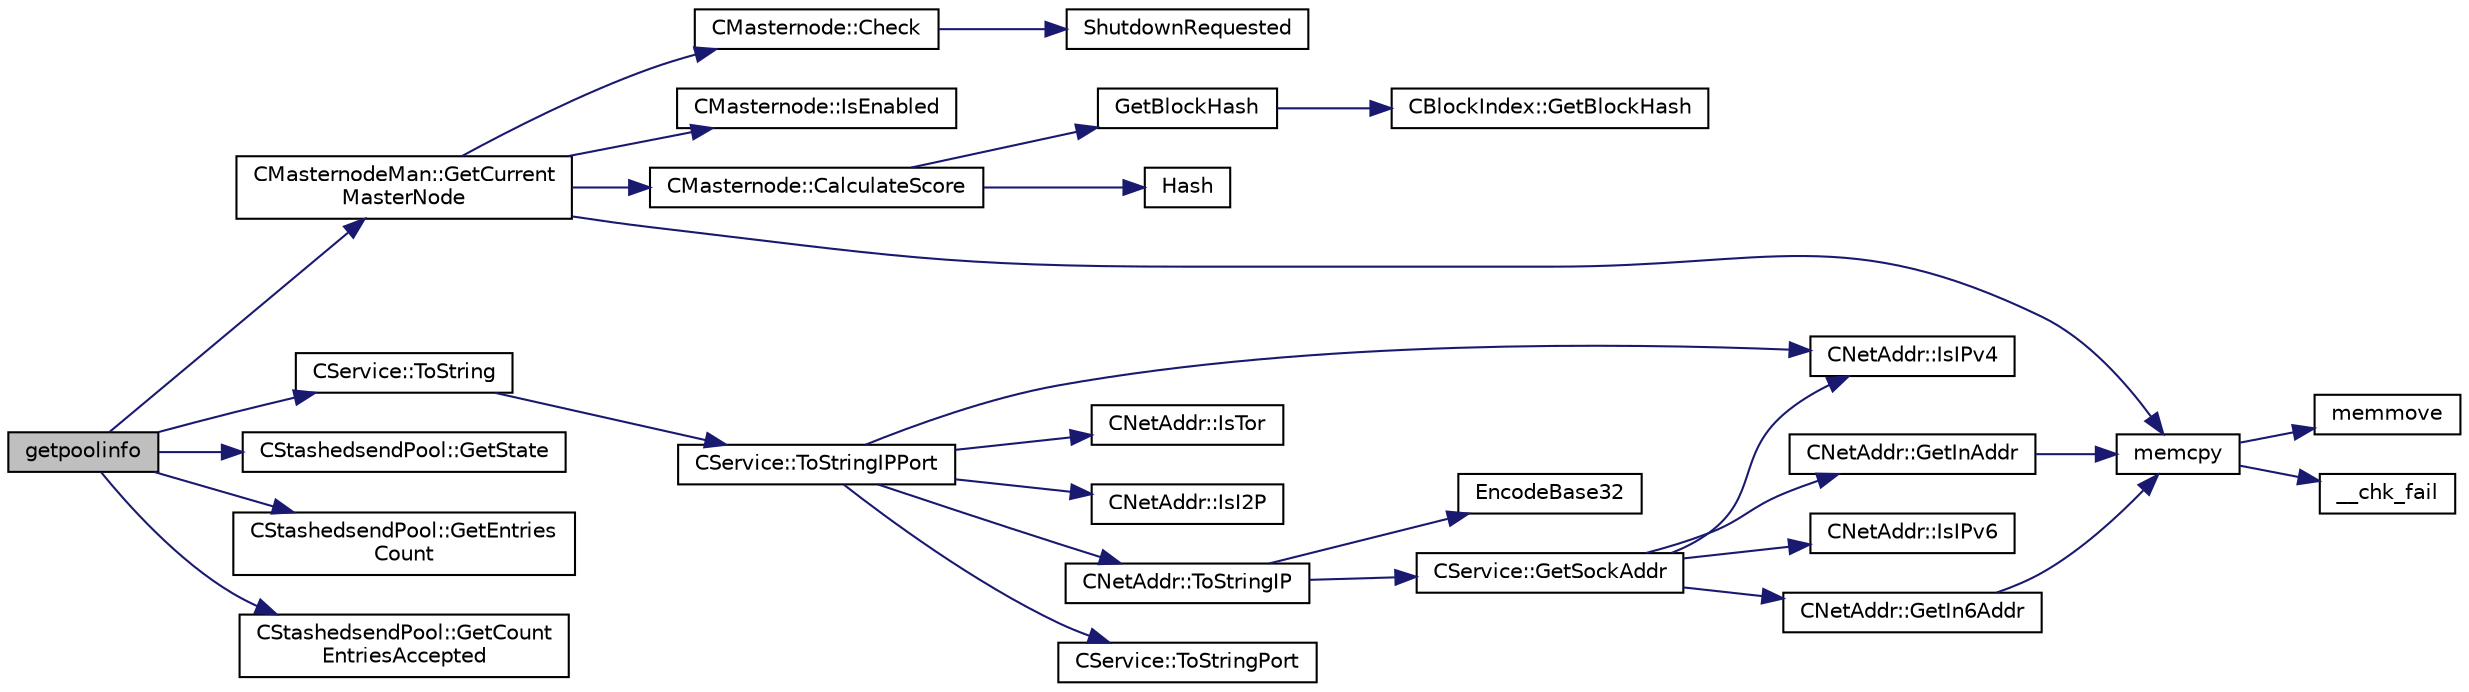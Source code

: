 digraph "getpoolinfo"
{
  edge [fontname="Helvetica",fontsize="10",labelfontname="Helvetica",labelfontsize="10"];
  node [fontname="Helvetica",fontsize="10",shape=record];
  rankdir="LR";
  Node0 [label="getpoolinfo",height=0.2,width=0.4,color="black", fillcolor="grey75", style="filled", fontcolor="black"];
  Node0 -> Node1 [color="midnightblue",fontsize="10",style="solid",fontname="Helvetica"];
  Node1 [label="CMasternodeMan::GetCurrent\lMasterNode",height=0.2,width=0.4,color="black", fillcolor="white", style="filled",URL="$dc/d6b/class_c_masternode_man.html#a2b3a91870855e8fcb9b2b6e00c35197f"];
  Node1 -> Node2 [color="midnightblue",fontsize="10",style="solid",fontname="Helvetica"];
  Node2 [label="CMasternode::Check",height=0.2,width=0.4,color="black", fillcolor="white", style="filled",URL="$d6/dac/class_c_masternode.html#a6c5f883b797298678c1cf814faab09a5"];
  Node2 -> Node3 [color="midnightblue",fontsize="10",style="solid",fontname="Helvetica"];
  Node3 [label="ShutdownRequested",height=0.2,width=0.4,color="black", fillcolor="white", style="filled",URL="$d0/dc9/init_8cpp.html#a6f201ca9fe6b594f1985c12b4482ea5a"];
  Node1 -> Node4 [color="midnightblue",fontsize="10",style="solid",fontname="Helvetica"];
  Node4 [label="CMasternode::IsEnabled",height=0.2,width=0.4,color="black", fillcolor="white", style="filled",URL="$d6/dac/class_c_masternode.html#a08782379f6ba10e9087b39f0cef19bce"];
  Node1 -> Node5 [color="midnightblue",fontsize="10",style="solid",fontname="Helvetica"];
  Node5 [label="CMasternode::CalculateScore",height=0.2,width=0.4,color="black", fillcolor="white", style="filled",URL="$d6/dac/class_c_masternode.html#a5193b7bca7224b39c455ddd39f0846f3"];
  Node5 -> Node6 [color="midnightblue",fontsize="10",style="solid",fontname="Helvetica"];
  Node6 [label="GetBlockHash",height=0.2,width=0.4,color="black", fillcolor="white", style="filled",URL="$dc/da3/masternode_8cpp.html#a32f5cbabfc2bd53c2f2daedf122a83cb"];
  Node6 -> Node7 [color="midnightblue",fontsize="10",style="solid",fontname="Helvetica"];
  Node7 [label="CBlockIndex::GetBlockHash",height=0.2,width=0.4,color="black", fillcolor="white", style="filled",URL="$d3/dbd/class_c_block_index.html#a98490a2788c65cdd6ae9002b004dd74c"];
  Node5 -> Node8 [color="midnightblue",fontsize="10",style="solid",fontname="Helvetica"];
  Node8 [label="Hash",height=0.2,width=0.4,color="black", fillcolor="white", style="filled",URL="$db/dfb/hash_8h.html#ab3f6c437460137530d86e09c2c102e99"];
  Node1 -> Node9 [color="midnightblue",fontsize="10",style="solid",fontname="Helvetica"];
  Node9 [label="memcpy",height=0.2,width=0.4,color="black", fillcolor="white", style="filled",URL="$d5/d9f/glibc__compat_8cpp.html#a0f46826ab0466591e136db24394923cf"];
  Node9 -> Node10 [color="midnightblue",fontsize="10",style="solid",fontname="Helvetica"];
  Node10 [label="memmove",height=0.2,width=0.4,color="black", fillcolor="white", style="filled",URL="$d5/d9f/glibc__compat_8cpp.html#a9778d49e9029dd75bc53ecbbf9f5e9a1"];
  Node9 -> Node11 [color="midnightblue",fontsize="10",style="solid",fontname="Helvetica"];
  Node11 [label="__chk_fail",height=0.2,width=0.4,color="black", fillcolor="white", style="filled",URL="$d5/d9f/glibc__compat_8cpp.html#a424ac71631da5ada2976630ff67051d1"];
  Node0 -> Node12 [color="midnightblue",fontsize="10",style="solid",fontname="Helvetica"];
  Node12 [label="CService::ToString",height=0.2,width=0.4,color="black", fillcolor="white", style="filled",URL="$d3/dcc/class_c_service.html#a225473158bc07c87a6a862160d73cfea"];
  Node12 -> Node13 [color="midnightblue",fontsize="10",style="solid",fontname="Helvetica"];
  Node13 [label="CService::ToStringIPPort",height=0.2,width=0.4,color="black", fillcolor="white", style="filled",URL="$d3/dcc/class_c_service.html#a224204c838b12eeb49ca7eabe6f75004"];
  Node13 -> Node14 [color="midnightblue",fontsize="10",style="solid",fontname="Helvetica"];
  Node14 [label="CNetAddr::IsIPv4",height=0.2,width=0.4,color="black", fillcolor="white", style="filled",URL="$d3/dc3/class_c_net_addr.html#a7021b79e9a33c342b68db09dbb6c2293"];
  Node13 -> Node15 [color="midnightblue",fontsize="10",style="solid",fontname="Helvetica"];
  Node15 [label="CNetAddr::IsTor",height=0.2,width=0.4,color="black", fillcolor="white", style="filled",URL="$d3/dc3/class_c_net_addr.html#a4db37b4997ff3b8c57959f2aa915a9a3"];
  Node13 -> Node16 [color="midnightblue",fontsize="10",style="solid",fontname="Helvetica"];
  Node16 [label="CNetAddr::IsI2P",height=0.2,width=0.4,color="black", fillcolor="white", style="filled",URL="$d3/dc3/class_c_net_addr.html#afc07b09ccfd8406c5aa30ce009727eab"];
  Node13 -> Node17 [color="midnightblue",fontsize="10",style="solid",fontname="Helvetica"];
  Node17 [label="CNetAddr::ToStringIP",height=0.2,width=0.4,color="black", fillcolor="white", style="filled",URL="$d3/dc3/class_c_net_addr.html#a0c8d9b5ed3824546ff4dccca3b28b073"];
  Node17 -> Node18 [color="midnightblue",fontsize="10",style="solid",fontname="Helvetica"];
  Node18 [label="EncodeBase32",height=0.2,width=0.4,color="black", fillcolor="white", style="filled",URL="$df/d2d/util_8cpp.html#a71aa75e646de8a10971f887bc71d9a75"];
  Node17 -> Node19 [color="midnightblue",fontsize="10",style="solid",fontname="Helvetica"];
  Node19 [label="CService::GetSockAddr",height=0.2,width=0.4,color="black", fillcolor="white", style="filled",URL="$d3/dcc/class_c_service.html#ac4c6d655fab3af40937f0b0c65581745"];
  Node19 -> Node14 [color="midnightblue",fontsize="10",style="solid",fontname="Helvetica"];
  Node19 -> Node20 [color="midnightblue",fontsize="10",style="solid",fontname="Helvetica"];
  Node20 [label="CNetAddr::GetInAddr",height=0.2,width=0.4,color="black", fillcolor="white", style="filled",URL="$d3/dc3/class_c_net_addr.html#a4f73432c55d4acb6b9e4c54833eefea6"];
  Node20 -> Node9 [color="midnightblue",fontsize="10",style="solid",fontname="Helvetica"];
  Node19 -> Node21 [color="midnightblue",fontsize="10",style="solid",fontname="Helvetica"];
  Node21 [label="CNetAddr::IsIPv6",height=0.2,width=0.4,color="black", fillcolor="white", style="filled",URL="$d3/dc3/class_c_net_addr.html#aad5f7a372c56ccf4d773f728b6b46e18"];
  Node19 -> Node22 [color="midnightblue",fontsize="10",style="solid",fontname="Helvetica"];
  Node22 [label="CNetAddr::GetIn6Addr",height=0.2,width=0.4,color="black", fillcolor="white", style="filled",URL="$d3/dc3/class_c_net_addr.html#a3616012f94b27148e5b8e27d943d4884"];
  Node22 -> Node9 [color="midnightblue",fontsize="10",style="solid",fontname="Helvetica"];
  Node13 -> Node23 [color="midnightblue",fontsize="10",style="solid",fontname="Helvetica"];
  Node23 [label="CService::ToStringPort",height=0.2,width=0.4,color="black", fillcolor="white", style="filled",URL="$d3/dcc/class_c_service.html#a95d6f24b6a613fca24734ba4e38ef3dc"];
  Node0 -> Node24 [color="midnightblue",fontsize="10",style="solid",fontname="Helvetica"];
  Node24 [label="CStashedsendPool::GetState",height=0.2,width=0.4,color="black", fillcolor="white", style="filled",URL="$dd/d8a/class_c_stashedsend_pool.html#a8495972549755a6095fe93a8d437e610"];
  Node0 -> Node25 [color="midnightblue",fontsize="10",style="solid",fontname="Helvetica"];
  Node25 [label="CStashedsendPool::GetEntries\lCount",height=0.2,width=0.4,color="black", fillcolor="white", style="filled",URL="$dd/d8a/class_c_stashedsend_pool.html#a4b3abba5fd126a3b73cc4e20bde91d55"];
  Node0 -> Node26 [color="midnightblue",fontsize="10",style="solid",fontname="Helvetica"];
  Node26 [label="CStashedsendPool::GetCount\lEntriesAccepted",height=0.2,width=0.4,color="black", fillcolor="white", style="filled",URL="$dd/d8a/class_c_stashedsend_pool.html#a453b4ab4158dc6a8d3835253eab1e65e",tooltip="Get the count of the accepted entries. "];
}
